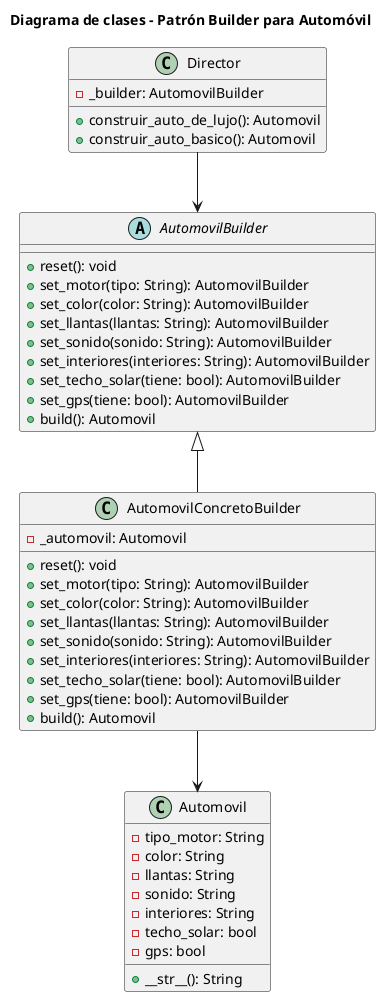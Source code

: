 @startuml
title Diagrama de clases - Patrón Builder para Automóvil

' Clases principales
class Automovil {
    - tipo_motor: String
    - color: String
    - llantas: String
    - sonido: String
    - interiores: String
    - techo_solar: bool
    - gps: bool
    + __str__(): String
}

abstract class AutomovilBuilder {
    + reset(): void
    + set_motor(tipo: String): AutomovilBuilder
    + set_color(color: String): AutomovilBuilder
    + set_llantas(llantas: String): AutomovilBuilder
    + set_sonido(sonido: String): AutomovilBuilder
    + set_interiores(interiores: String): AutomovilBuilder
    + set_techo_solar(tiene: bool): AutomovilBuilder
    + set_gps(tiene: bool): AutomovilBuilder
    + build(): Automovil
}

class AutomovilConcretoBuilder {
    - _automovil: Automovil
    + reset(): void
    + set_motor(tipo: String): AutomovilBuilder
    + set_color(color: String): AutomovilBuilder
    + set_llantas(llantas: String): AutomovilBuilder
    + set_sonido(sonido: String): AutomovilBuilder
    + set_interiores(interiores: String): AutomovilBuilder
    + set_techo_solar(tiene: bool): AutomovilBuilder
    + set_gps(tiene: bool): AutomovilBuilder
    + build(): Automovil
}

class Director {
    - _builder: AutomovilBuilder
    + construir_auto_de_lujo(): Automovil
    + construir_auto_basico(): Automovil
}

' Relaciones
AutomovilBuilder <|-- AutomovilConcretoBuilder
Director --> AutomovilBuilder
AutomovilConcretoBuilder --> Automovil

@enduml